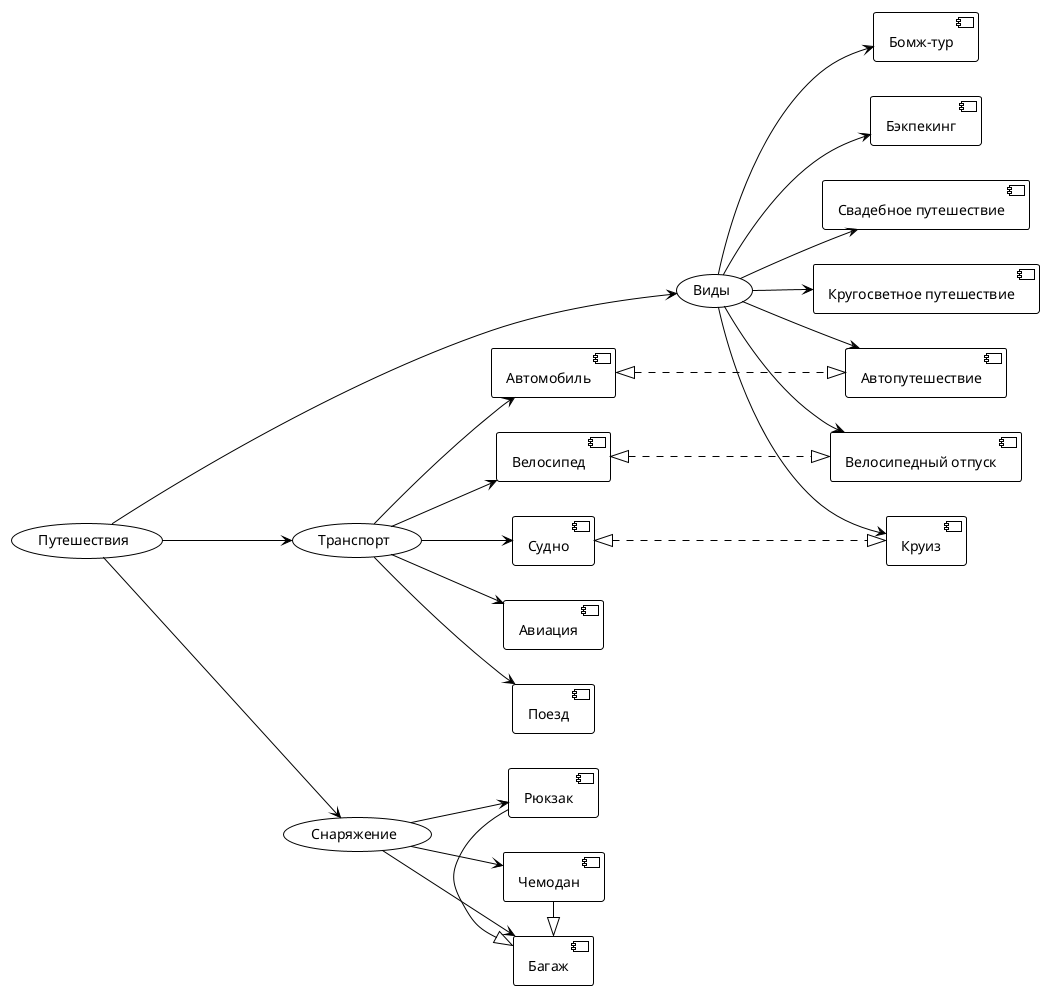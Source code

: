 @startuml Путешествия

!theme plain

/'top to bottom direction'/
left to right direction

(Путешествия) as Travel

(Виды) as types
    [Бэкпекинг] as Backpacking
    [Свадебное путешествие] as Merriage
    [Кругосветное путешествие] as World
    [Бомж-тур] as Bomj
    [Автопутешествие] as Autotravel
    [Круиз] as Cruise
    [Велосипедный отпуск] as Velotravel

(Транспорт) as transport
    [Авиация] as Avia
    [Поезд] as Train
    [Автомобиль] as Car
    [Судно] as Boat
    [Велосипед] as Bicycle
    
(Снаряжение) as gears
    [Багаж] as Luggage
    [Чемодан] as Chemod
    [Рюкзак] as Knapsack

Travel ---> types
types -> Cruise
types --> Backpacking
types --> Bomj
types --> Velotravel
types --> Autotravel
types --> Merriage
types --> World

Travel ---> transport
transport --> Car
transport --> Boat
transport --> Avia
transport --> Train
transport --> Bicycle

Travel ---> gears
gears --> Luggage
gears --> Chemod
gears --> Knapsack

Boat <|...|> Cruise
Car <|...|> Autotravel
Bicycle <|...|> Velotravel

Chemod -|> Luggage
Knapsack -|> Luggage

@enduml
